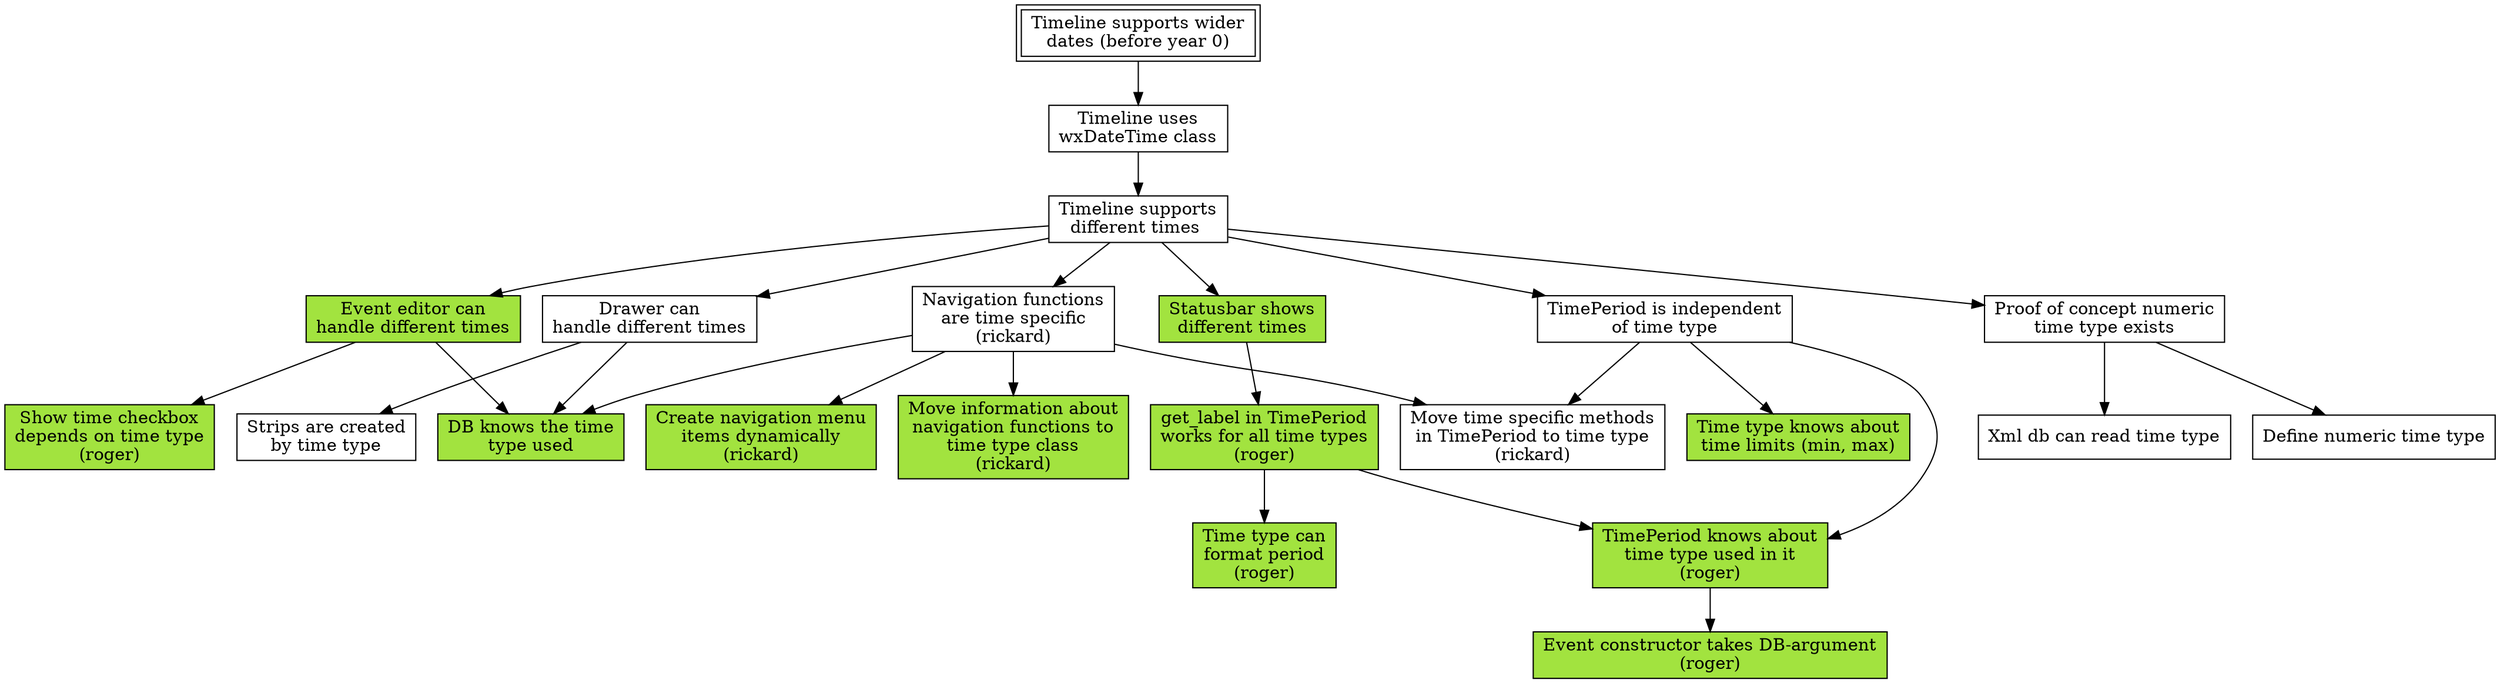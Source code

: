 digraph mikado
{
    node [shape=box];

    wider_dates [label="Timeline supports wider\ndates (before year 0)"];
    wider_dates [peripheries=2];
        wider_dates -> switch_to_wx_time;

    switch_to_wx_time [label="Timeline uses\nwxDateTime class"];
        switch_to_wx_time -> different_time;

    different_time [label="Timeline supports\ndifferent times "];
        different_time -> event_editor;
        different_time -> drawer;
        different_time -> navigation;
        different_time -> status_bar;
        different_time -> time_period_independent;
        different_time -> numeric_time_type;

    numeric_time_type [label="Proof of concept numeric\ntime type exists"];
        numeric_time_type -> define_numeric_time_type;
        numeric_time_type -> db_reads_time_type;

    time_period_independent [label="TimePeriod is independent\nof time type"];
        time_period_independent -> time_period_knows_type;
        time_period_independent -> time_period;
        time_period_independent -> time_limits_in_time_type;

    event_editor [label="Event editor can\nhandle different times"];
    event_editor [style=filled,fillcolor="#A2E33F"];
        event_editor -> show_time;
        event_editor -> db_has_type_info;

    drawer [label="Drawer can\nhandle different times"];
        drawer -> db_has_type_info;
        drawer -> strips_in_time_type;

    navigation [label="Navigation functions\nare time specific\n(rickard)"];
        navigation -> db_has_type_info;
        navigation -> move_nav_to_time_type;
        navigation -> create_menu_items_dynamically;
        navigation -> time_period;

    status_bar [label="Statusbar shows\ndifferent times"];
    status_bar [style=filled,fillcolor="#A2E33F"];
        status_bar -> get_label;
        get_label -> time_period_knows_type;

    get_label [label="get_label in TimePeriod\nworks for all time types\n(roger)"];
    get_label [style=filled,fillcolor="#A2E33F"];
        get_label -> type_format;

    time_period_knows_type [label="TimePeriod knows about\ntime type used in it\n(roger)"];
    time_period_knows_type [style=filled,fillcolor="#A2E33F"];
	time_period_knows_type -> event_constructor;

    // Leaves

    define_numeric_time_type [label="Define numeric time type"];

    db_reads_time_type [label="Xml db can read time type"];

    show_time [label="Show time checkbox\ndepends on time type\n(roger)"];
    show_time [style=filled,fillcolor="#A2E33F"];

    db_has_type_info [label="DB knows the time\ntype used"];
    db_has_type_info [style=filled,fillcolor="#A2E33F"];

    move_nav_to_time_type [label="Move information about\nnavigation functions to\ntime type class\n(rickard)"];
    move_nav_to_time_type [style=filled,fillcolor="#A2E33F"];

    create_menu_items_dynamically [label="Create navigation menu\nitems dynamically\n(rickard)"];
    create_menu_items_dynamically [style=filled,fillcolor="#A2E33F"];

    time_period [label="Move time specific methods\nin TimePeriod to time type\n(rickard)"];

    type_format [label="Time type can\nformat period\n(roger)"];
    type_format [style=filled,fillcolor="#A2E33F"];
    
    event_constructor [label="Event constructor takes DB-argument\n(roger)"];
    event_constructor [style=filled,fillcolor="#A2E33F"];

    strips_in_time_type [label="Strips are created\nby time type"];

    time_limits_in_time_type [label="Time type knows about\ntime limits (min, max)"];
    time_limits_in_time_type [style=filled,fillcolor="#A2E33F"];
}

